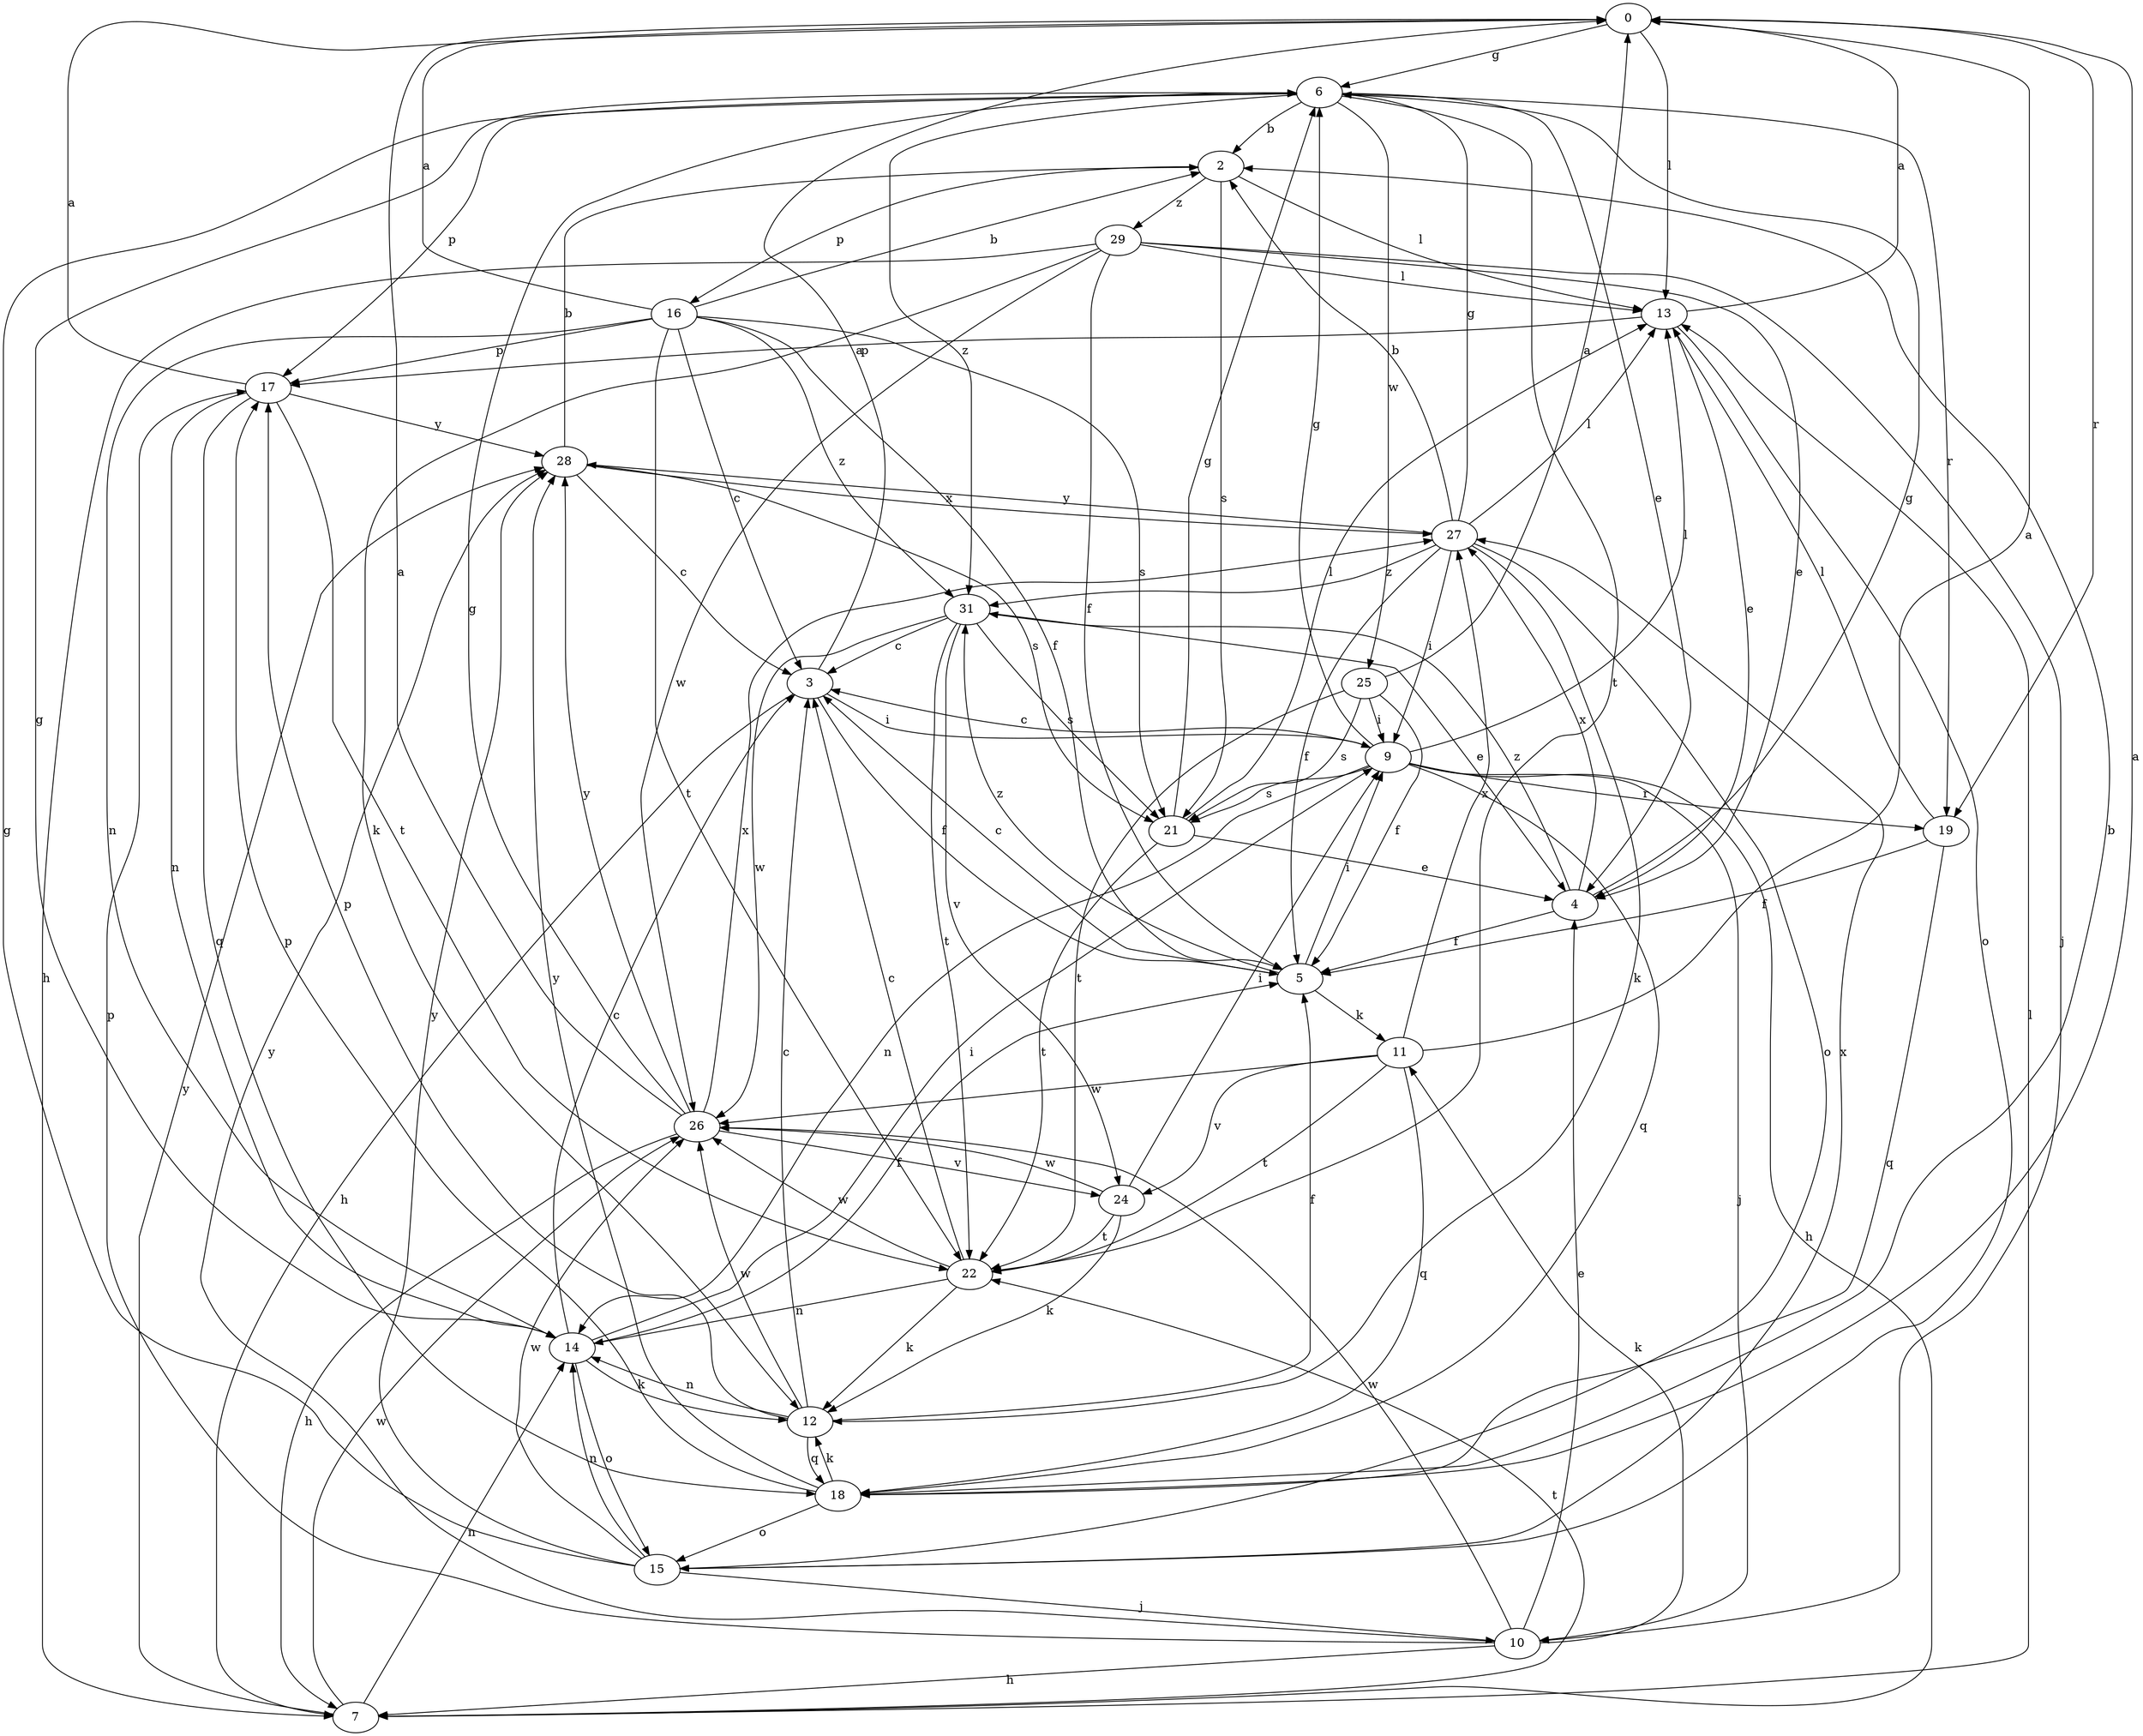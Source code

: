 strict digraph  {
0;
2;
3;
4;
5;
6;
7;
9;
10;
11;
12;
13;
14;
15;
16;
17;
18;
19;
21;
22;
24;
25;
26;
27;
28;
29;
31;
0 -> 6  [label=g];
0 -> 13  [label=l];
0 -> 19  [label=r];
2 -> 13  [label=l];
2 -> 16  [label=p];
2 -> 21  [label=s];
2 -> 29  [label=z];
3 -> 0  [label=a];
3 -> 5  [label=f];
3 -> 7  [label=h];
3 -> 9  [label=i];
4 -> 5  [label=f];
4 -> 6  [label=g];
4 -> 27  [label=x];
4 -> 31  [label=z];
5 -> 3  [label=c];
5 -> 9  [label=i];
5 -> 11  [label=k];
5 -> 31  [label=z];
6 -> 2  [label=b];
6 -> 4  [label=e];
6 -> 17  [label=p];
6 -> 19  [label=r];
6 -> 22  [label=t];
6 -> 25  [label=w];
6 -> 31  [label=z];
7 -> 13  [label=l];
7 -> 14  [label=n];
7 -> 22  [label=t];
7 -> 26  [label=w];
7 -> 28  [label=y];
9 -> 3  [label=c];
9 -> 6  [label=g];
9 -> 7  [label=h];
9 -> 10  [label=j];
9 -> 13  [label=l];
9 -> 14  [label=n];
9 -> 18  [label=q];
9 -> 19  [label=r];
9 -> 21  [label=s];
10 -> 4  [label=e];
10 -> 7  [label=h];
10 -> 11  [label=k];
10 -> 17  [label=p];
10 -> 26  [label=w];
10 -> 28  [label=y];
11 -> 0  [label=a];
11 -> 18  [label=q];
11 -> 22  [label=t];
11 -> 24  [label=v];
11 -> 26  [label=w];
11 -> 27  [label=x];
12 -> 3  [label=c];
12 -> 5  [label=f];
12 -> 14  [label=n];
12 -> 17  [label=p];
12 -> 18  [label=q];
12 -> 26  [label=w];
13 -> 0  [label=a];
13 -> 4  [label=e];
13 -> 15  [label=o];
13 -> 17  [label=p];
14 -> 3  [label=c];
14 -> 5  [label=f];
14 -> 6  [label=g];
14 -> 9  [label=i];
14 -> 12  [label=k];
14 -> 15  [label=o];
15 -> 6  [label=g];
15 -> 10  [label=j];
15 -> 14  [label=n];
15 -> 26  [label=w];
15 -> 27  [label=x];
15 -> 28  [label=y];
16 -> 0  [label=a];
16 -> 2  [label=b];
16 -> 3  [label=c];
16 -> 5  [label=f];
16 -> 14  [label=n];
16 -> 17  [label=p];
16 -> 21  [label=s];
16 -> 22  [label=t];
16 -> 31  [label=z];
17 -> 0  [label=a];
17 -> 14  [label=n];
17 -> 18  [label=q];
17 -> 22  [label=t];
17 -> 28  [label=y];
18 -> 0  [label=a];
18 -> 2  [label=b];
18 -> 12  [label=k];
18 -> 15  [label=o];
18 -> 17  [label=p];
18 -> 28  [label=y];
19 -> 5  [label=f];
19 -> 13  [label=l];
19 -> 18  [label=q];
21 -> 4  [label=e];
21 -> 6  [label=g];
21 -> 13  [label=l];
21 -> 22  [label=t];
22 -> 3  [label=c];
22 -> 12  [label=k];
22 -> 14  [label=n];
22 -> 26  [label=w];
24 -> 9  [label=i];
24 -> 12  [label=k];
24 -> 22  [label=t];
24 -> 26  [label=w];
25 -> 0  [label=a];
25 -> 5  [label=f];
25 -> 9  [label=i];
25 -> 21  [label=s];
25 -> 22  [label=t];
26 -> 0  [label=a];
26 -> 6  [label=g];
26 -> 7  [label=h];
26 -> 24  [label=v];
26 -> 27  [label=x];
26 -> 28  [label=y];
27 -> 2  [label=b];
27 -> 5  [label=f];
27 -> 6  [label=g];
27 -> 9  [label=i];
27 -> 12  [label=k];
27 -> 13  [label=l];
27 -> 15  [label=o];
27 -> 28  [label=y];
27 -> 31  [label=z];
28 -> 2  [label=b];
28 -> 3  [label=c];
28 -> 21  [label=s];
28 -> 27  [label=x];
29 -> 4  [label=e];
29 -> 5  [label=f];
29 -> 7  [label=h];
29 -> 10  [label=j];
29 -> 12  [label=k];
29 -> 13  [label=l];
29 -> 26  [label=w];
31 -> 3  [label=c];
31 -> 4  [label=e];
31 -> 21  [label=s];
31 -> 22  [label=t];
31 -> 24  [label=v];
31 -> 26  [label=w];
}
